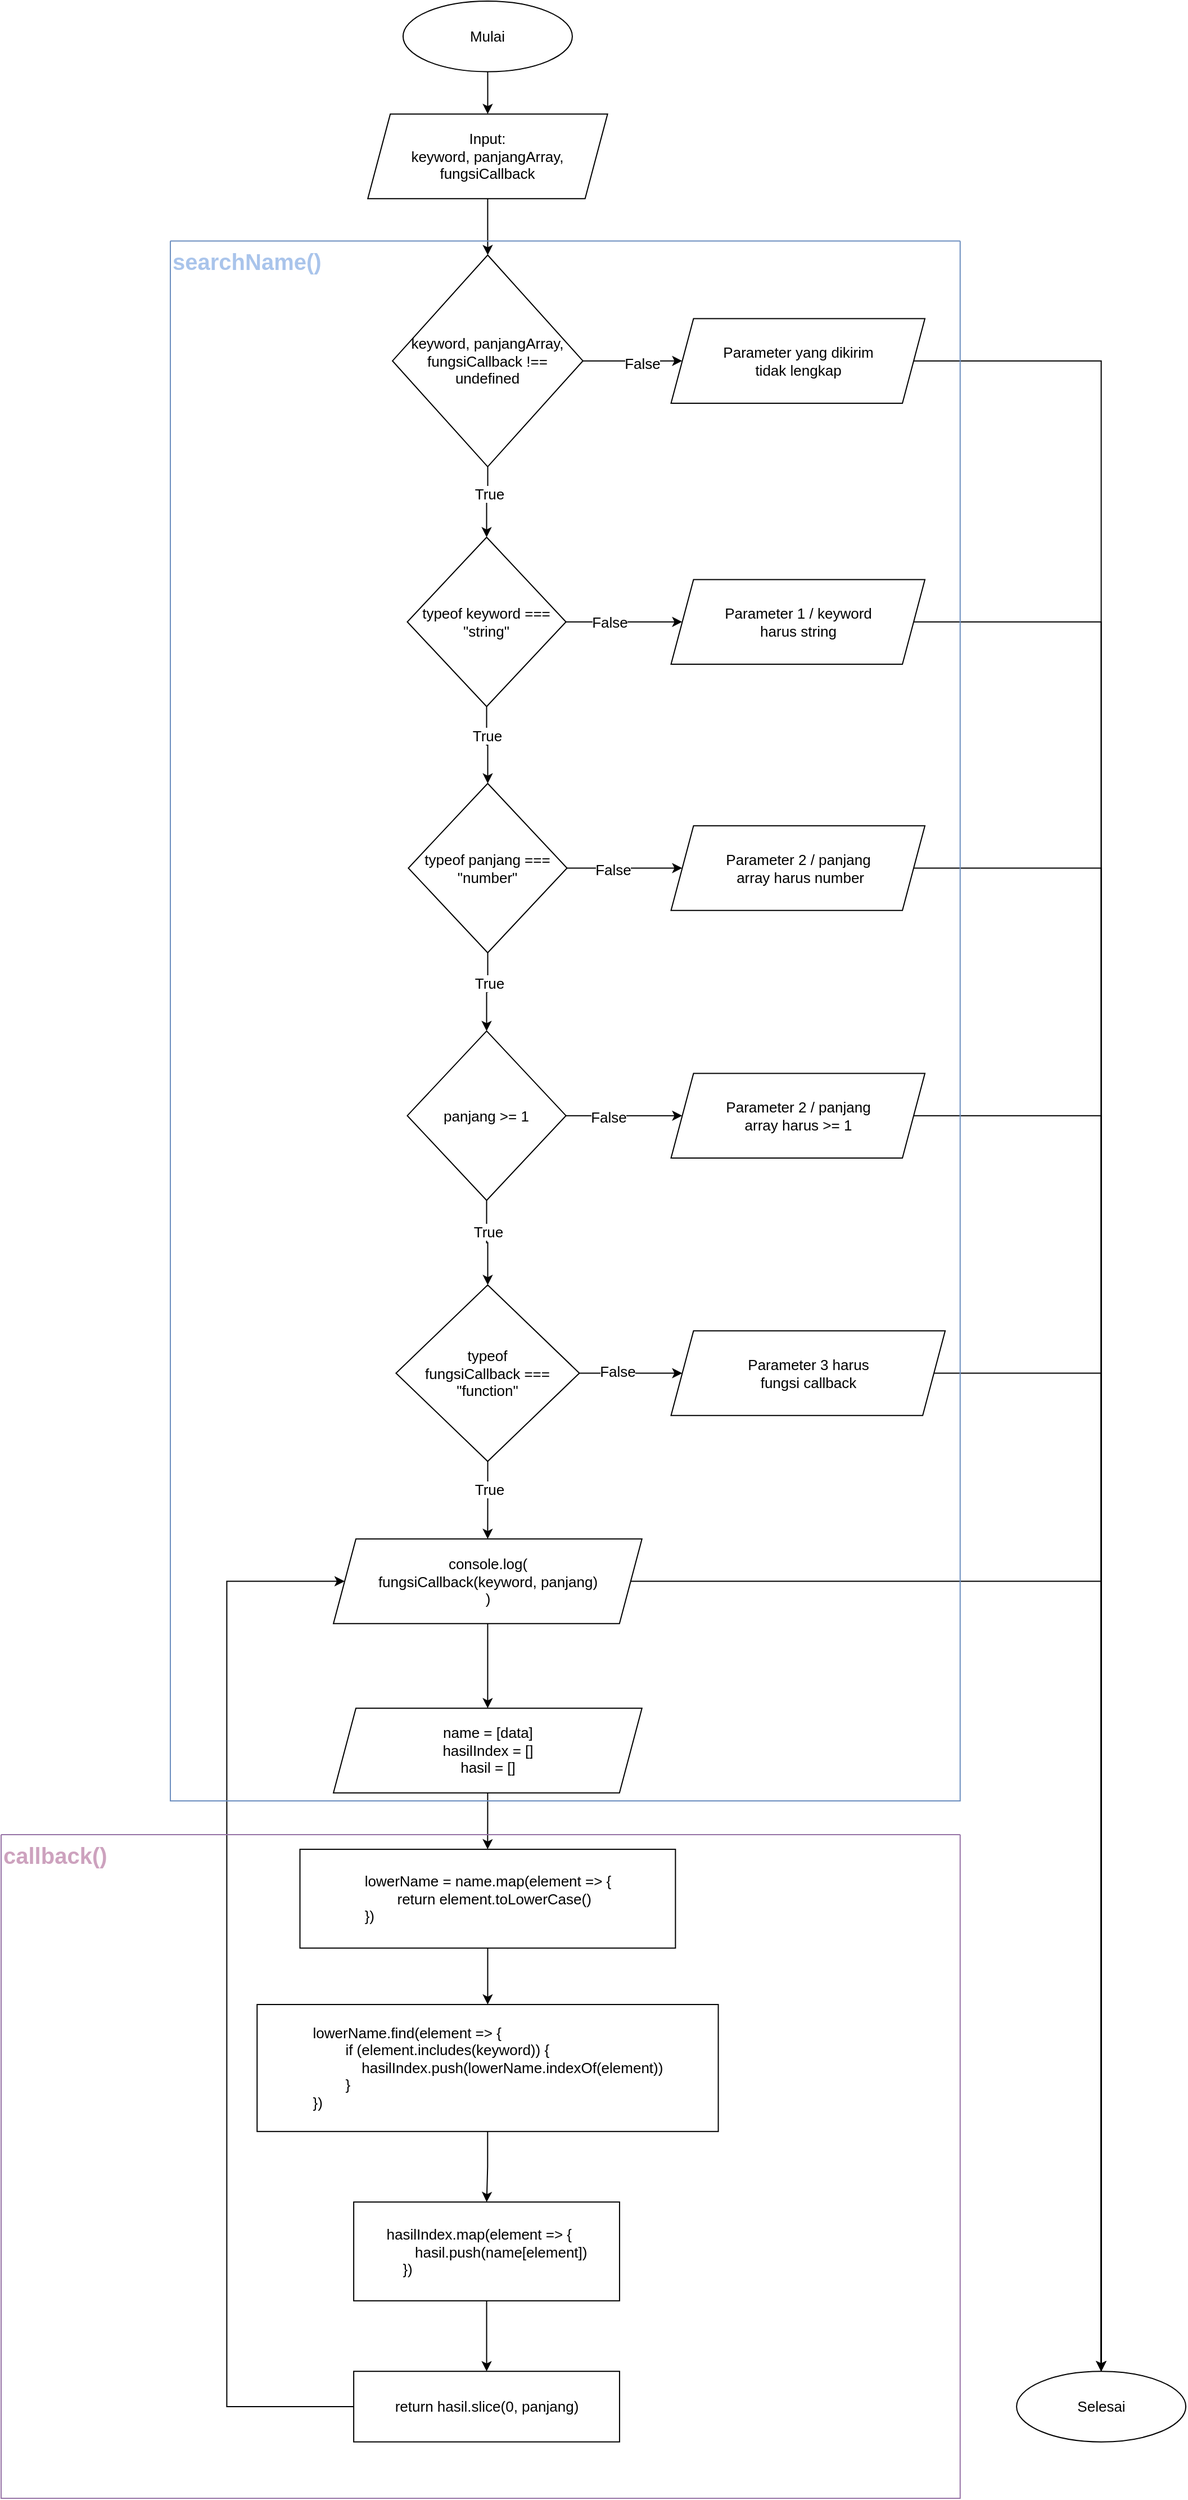 <mxfile version="19.0.0" type="device" pages="2"><diagram id="DayuyQ9ByThdvvIWZ6fd" name="Nomor 2"><mxGraphModel dx="1848" dy="558" grid="1" gridSize="10" guides="1" tooltips="1" connect="1" arrows="1" fold="1" page="1" pageScale="1" pageWidth="827" pageHeight="1169" math="0" shadow="0"><root><mxCell id="0"/><mxCell id="1" parent="0"/><mxCell id="Bf1DfDwuJEUKkJ63D54r-1" value="" style="group" vertex="1" connectable="0" parent="1"><mxGeometry x="-470" y="60" width="1053.56" height="2220" as="geometry"/></mxCell><mxCell id="AdH6UabaqpRHprRRO6tG-1" value="&lt;font style=&quot;font-size: 13px;&quot;&gt;Mulai&lt;/font&gt;" style="ellipse;whiteSpace=wrap;html=1;" parent="Bf1DfDwuJEUKkJ63D54r-1" vertex="1"><mxGeometry x="357.458" width="150.509" height="62.712" as="geometry"/></mxCell><mxCell id="oTrrwY2YBF57zT7VZL6C-1" value="&lt;font style=&quot;font-size: 13px;&quot;&gt;Input:&lt;br&gt;keyword, panjangArray, fungsiCallback&lt;/font&gt;" style="shape=parallelogram;perimeter=parallelogramPerimeter;whiteSpace=wrap;html=1;fixedSize=1;" vertex="1" parent="Bf1DfDwuJEUKkJ63D54r-1"><mxGeometry x="326.102" y="100.339" width="213.22" height="75.254" as="geometry"/></mxCell><mxCell id="oTrrwY2YBF57zT7VZL6C-2" style="edgeStyle=orthogonalEdgeStyle;rounded=0;orthogonalLoop=1;jettySize=auto;html=1;fontSize=13;" edge="1" parent="Bf1DfDwuJEUKkJ63D54r-1" source="AdH6UabaqpRHprRRO6tG-1" target="oTrrwY2YBF57zT7VZL6C-1"><mxGeometry relative="1" as="geometry"/></mxCell><mxCell id="oTrrwY2YBF57zT7VZL6C-3" value="&lt;span style=&quot;&quot;&gt;keyword, panjangArray, fungsiCallback !== undefined&lt;/span&gt;" style="rhombus;whiteSpace=wrap;html=1;fontSize=13;" vertex="1" parent="Bf1DfDwuJEUKkJ63D54r-1"><mxGeometry x="348.051" y="225.763" width="169.322" height="188.136" as="geometry"/></mxCell><mxCell id="oTrrwY2YBF57zT7VZL6C-4" style="edgeStyle=orthogonalEdgeStyle;rounded=0;orthogonalLoop=1;jettySize=auto;html=1;fontSize=13;" edge="1" parent="Bf1DfDwuJEUKkJ63D54r-1" source="oTrrwY2YBF57zT7VZL6C-1" target="oTrrwY2YBF57zT7VZL6C-3"><mxGeometry relative="1" as="geometry"/></mxCell><mxCell id="oTrrwY2YBF57zT7VZL6C-6" value="typeof keyword === &quot;string&quot;" style="rhombus;whiteSpace=wrap;html=1;fontSize=13;" vertex="1" parent="Bf1DfDwuJEUKkJ63D54r-1"><mxGeometry x="361.221" y="476.61" width="141.102" height="150.508" as="geometry"/></mxCell><mxCell id="oTrrwY2YBF57zT7VZL6C-10" style="edgeStyle=orthogonalEdgeStyle;rounded=0;orthogonalLoop=1;jettySize=auto;html=1;fontSize=13;" edge="1" parent="Bf1DfDwuJEUKkJ63D54r-1" source="oTrrwY2YBF57zT7VZL6C-3" target="oTrrwY2YBF57zT7VZL6C-6"><mxGeometry relative="1" as="geometry"/></mxCell><mxCell id="oTrrwY2YBF57zT7VZL6C-11" value="True" style="edgeLabel;html=1;align=center;verticalAlign=middle;resizable=0;points=[];fontSize=13;" vertex="1" connectable="0" parent="oTrrwY2YBF57zT7VZL6C-10"><mxGeometry x="-0.252" y="1" relative="1" as="geometry"><mxPoint as="offset"/></mxGeometry></mxCell><mxCell id="oTrrwY2YBF57zT7VZL6C-13" value="&lt;span style=&quot;font-size: 13px;&quot;&gt;Parameter yang dikirim&lt;br&gt;tidak lengkap&lt;/span&gt;" style="shape=parallelogram;perimeter=parallelogramPerimeter;whiteSpace=wrap;html=1;fixedSize=1;" vertex="1" parent="Bf1DfDwuJEUKkJ63D54r-1"><mxGeometry x="595.763" y="282.203" width="225.763" height="75.254" as="geometry"/></mxCell><mxCell id="oTrrwY2YBF57zT7VZL6C-33" style="edgeStyle=orthogonalEdgeStyle;rounded=0;orthogonalLoop=1;jettySize=auto;html=1;fontSize=13;" edge="1" parent="Bf1DfDwuJEUKkJ63D54r-1" source="oTrrwY2YBF57zT7VZL6C-3" target="oTrrwY2YBF57zT7VZL6C-13"><mxGeometry relative="1" as="geometry"/></mxCell><mxCell id="oTrrwY2YBF57zT7VZL6C-34" value="False" style="edgeLabel;html=1;align=center;verticalAlign=middle;resizable=0;points=[];fontSize=13;" vertex="1" connectable="0" parent="oTrrwY2YBF57zT7VZL6C-33"><mxGeometry x="0.173" y="-2" relative="1" as="geometry"><mxPoint as="offset"/></mxGeometry></mxCell><mxCell id="oTrrwY2YBF57zT7VZL6C-14" value="typeof panjang === &quot;number&quot;" style="rhombus;whiteSpace=wrap;html=1;fontSize=13;" vertex="1" parent="Bf1DfDwuJEUKkJ63D54r-1"><mxGeometry x="362.161" y="695.475" width="141.102" height="150.508" as="geometry"/></mxCell><mxCell id="oTrrwY2YBF57zT7VZL6C-15" style="edgeStyle=orthogonalEdgeStyle;rounded=0;orthogonalLoop=1;jettySize=auto;html=1;fontSize=13;" edge="1" parent="Bf1DfDwuJEUKkJ63D54r-1" source="oTrrwY2YBF57zT7VZL6C-6" target="oTrrwY2YBF57zT7VZL6C-14"><mxGeometry relative="1" as="geometry"/></mxCell><mxCell id="oTrrwY2YBF57zT7VZL6C-18" value="True" style="edgeLabel;html=1;align=center;verticalAlign=middle;resizable=0;points=[];fontSize=13;" vertex="1" connectable="0" parent="oTrrwY2YBF57zT7VZL6C-15"><mxGeometry x="-0.251" relative="1" as="geometry"><mxPoint as="offset"/></mxGeometry></mxCell><mxCell id="oTrrwY2YBF57zT7VZL6C-16" value="panjang &amp;gt;= 1" style="rhombus;whiteSpace=wrap;html=1;fontSize=13;" vertex="1" parent="Bf1DfDwuJEUKkJ63D54r-1"><mxGeometry x="361.221" y="915.593" width="141.102" height="150.508" as="geometry"/></mxCell><mxCell id="oTrrwY2YBF57zT7VZL6C-17" style="edgeStyle=orthogonalEdgeStyle;rounded=0;orthogonalLoop=1;jettySize=auto;html=1;fontSize=13;" edge="1" parent="Bf1DfDwuJEUKkJ63D54r-1" source="oTrrwY2YBF57zT7VZL6C-14" target="oTrrwY2YBF57zT7VZL6C-16"><mxGeometry relative="1" as="geometry"/></mxCell><mxCell id="oTrrwY2YBF57zT7VZL6C-19" value="True" style="edgeLabel;html=1;align=center;verticalAlign=middle;resizable=0;points=[];fontSize=13;" vertex="1" connectable="0" parent="oTrrwY2YBF57zT7VZL6C-17"><mxGeometry x="-0.25" y="1" relative="1" as="geometry"><mxPoint as="offset"/></mxGeometry></mxCell><mxCell id="oTrrwY2YBF57zT7VZL6C-20" value="typeof&lt;br&gt;fungsiCallback === &lt;br&gt;&quot;function&quot;" style="rhombus;whiteSpace=wrap;html=1;fontSize=13;" vertex="1" parent="Bf1DfDwuJEUKkJ63D54r-1"><mxGeometry x="351.187" y="1141.356" width="163.051" height="156.78" as="geometry"/></mxCell><mxCell id="oTrrwY2YBF57zT7VZL6C-21" style="edgeStyle=orthogonalEdgeStyle;rounded=0;orthogonalLoop=1;jettySize=auto;html=1;fontSize=13;" edge="1" parent="Bf1DfDwuJEUKkJ63D54r-1" source="oTrrwY2YBF57zT7VZL6C-16" target="oTrrwY2YBF57zT7VZL6C-20"><mxGeometry relative="1" as="geometry"/></mxCell><mxCell id="oTrrwY2YBF57zT7VZL6C-22" value="True" style="edgeLabel;html=1;align=center;verticalAlign=middle;resizable=0;points=[];fontSize=13;" vertex="1" connectable="0" parent="oTrrwY2YBF57zT7VZL6C-21"><mxGeometry x="-0.264" y="1" relative="1" as="geometry"><mxPoint as="offset"/></mxGeometry></mxCell><mxCell id="oTrrwY2YBF57zT7VZL6C-23" value="&lt;span style=&quot;font-size: 13px;&quot;&gt;Parameter 1 / keyword&lt;br&gt;harus string&lt;/span&gt;" style="shape=parallelogram;perimeter=parallelogramPerimeter;whiteSpace=wrap;html=1;fixedSize=1;" vertex="1" parent="Bf1DfDwuJEUKkJ63D54r-1"><mxGeometry x="595.763" y="514.237" width="225.763" height="75.254" as="geometry"/></mxCell><mxCell id="oTrrwY2YBF57zT7VZL6C-24" style="edgeStyle=orthogonalEdgeStyle;rounded=0;orthogonalLoop=1;jettySize=auto;html=1;entryX=0;entryY=0.5;entryDx=0;entryDy=0;fontSize=13;" edge="1" parent="Bf1DfDwuJEUKkJ63D54r-1" source="oTrrwY2YBF57zT7VZL6C-6" target="oTrrwY2YBF57zT7VZL6C-23"><mxGeometry relative="1" as="geometry"/></mxCell><mxCell id="oTrrwY2YBF57zT7VZL6C-29" value="False" style="edgeLabel;html=1;align=center;verticalAlign=middle;resizable=0;points=[];fontSize=13;" vertex="1" connectable="0" parent="oTrrwY2YBF57zT7VZL6C-24"><mxGeometry x="-0.256" relative="1" as="geometry"><mxPoint as="offset"/></mxGeometry></mxCell><mxCell id="oTrrwY2YBF57zT7VZL6C-25" value="&lt;span style=&quot;font-size: 13px;&quot;&gt;Parameter 2 / panjang&lt;br&gt;&amp;nbsp;array harus number&lt;/span&gt;" style="shape=parallelogram;perimeter=parallelogramPerimeter;whiteSpace=wrap;html=1;fixedSize=1;" vertex="1" parent="Bf1DfDwuJEUKkJ63D54r-1"><mxGeometry x="595.763" y="733.102" width="225.763" height="75.254" as="geometry"/></mxCell><mxCell id="oTrrwY2YBF57zT7VZL6C-26" style="edgeStyle=orthogonalEdgeStyle;rounded=0;orthogonalLoop=1;jettySize=auto;html=1;fontSize=13;" edge="1" parent="Bf1DfDwuJEUKkJ63D54r-1" source="oTrrwY2YBF57zT7VZL6C-14" target="oTrrwY2YBF57zT7VZL6C-25"><mxGeometry relative="1" as="geometry"/></mxCell><mxCell id="oTrrwY2YBF57zT7VZL6C-30" value="False" style="edgeLabel;html=1;align=center;verticalAlign=middle;resizable=0;points=[];fontSize=13;" vertex="1" connectable="0" parent="oTrrwY2YBF57zT7VZL6C-26"><mxGeometry x="-0.221" y="-1" relative="1" as="geometry"><mxPoint as="offset"/></mxGeometry></mxCell><mxCell id="oTrrwY2YBF57zT7VZL6C-27" value="&lt;span style=&quot;font-size: 13px;&quot;&gt;Parameter 2 / panjang &lt;br&gt;array harus &amp;gt;= 1&lt;/span&gt;" style="shape=parallelogram;perimeter=parallelogramPerimeter;whiteSpace=wrap;html=1;fixedSize=1;" vertex="1" parent="Bf1DfDwuJEUKkJ63D54r-1"><mxGeometry x="595.763" y="953.22" width="225.763" height="75.254" as="geometry"/></mxCell><mxCell id="oTrrwY2YBF57zT7VZL6C-28" style="edgeStyle=orthogonalEdgeStyle;rounded=0;orthogonalLoop=1;jettySize=auto;html=1;fontSize=13;" edge="1" parent="Bf1DfDwuJEUKkJ63D54r-1" source="oTrrwY2YBF57zT7VZL6C-16" target="oTrrwY2YBF57zT7VZL6C-27"><mxGeometry relative="1" as="geometry"/></mxCell><mxCell id="oTrrwY2YBF57zT7VZL6C-31" value="False" style="edgeLabel;html=1;align=center;verticalAlign=middle;resizable=0;points=[];fontSize=13;" vertex="1" connectable="0" parent="oTrrwY2YBF57zT7VZL6C-28"><mxGeometry x="-0.273" y="-1" relative="1" as="geometry"><mxPoint as="offset"/></mxGeometry></mxCell><mxCell id="oTrrwY2YBF57zT7VZL6C-47" value="&lt;span style=&quot;font-size: 13px;&quot;&gt;Parameter 3 harus &lt;br&gt;fungsi callback&lt;/span&gt;" style="shape=parallelogram;perimeter=parallelogramPerimeter;whiteSpace=wrap;html=1;fixedSize=1;" vertex="1" parent="Bf1DfDwuJEUKkJ63D54r-1"><mxGeometry x="595.763" y="1182.119" width="243.786" height="75.254" as="geometry"/></mxCell><mxCell id="oTrrwY2YBF57zT7VZL6C-50" style="edgeStyle=orthogonalEdgeStyle;rounded=0;orthogonalLoop=1;jettySize=auto;html=1;fontSize=20;fontColor=#A9C4EB;endArrow=classic;endFill=1;strokeWidth=1;" edge="1" parent="Bf1DfDwuJEUKkJ63D54r-1" source="oTrrwY2YBF57zT7VZL6C-20" target="oTrrwY2YBF57zT7VZL6C-47"><mxGeometry relative="1" as="geometry"/></mxCell><mxCell id="oTrrwY2YBF57zT7VZL6C-53" value="False" style="edgeLabel;html=1;align=center;verticalAlign=middle;resizable=0;points=[];fontSize=13;fontColor=#000000;" vertex="1" connectable="0" parent="oTrrwY2YBF57zT7VZL6C-50"><mxGeometry x="-0.253" y="2" relative="1" as="geometry"><mxPoint as="offset"/></mxGeometry></mxCell><mxCell id="oTrrwY2YBF57zT7VZL6C-51" value="&lt;span style=&quot;font-size: 13px;&quot;&gt;name = [data]&lt;br&gt;hasilIndex = []&lt;br&gt;hasil = []&lt;br&gt;&lt;/span&gt;" style="shape=parallelogram;perimeter=parallelogramPerimeter;whiteSpace=wrap;html=1;fixedSize=1;" vertex="1" parent="Bf1DfDwuJEUKkJ63D54r-1"><mxGeometry x="295.524" y="1517.627" width="274.365" height="75.254" as="geometry"/></mxCell><mxCell id="oTrrwY2YBF57zT7VZL6C-75" style="edgeStyle=orthogonalEdgeStyle;rounded=0;orthogonalLoop=1;jettySize=auto;html=1;fontSize=13;fontColor=#000000;endArrow=classic;endFill=1;strokeWidth=1;" edge="1" parent="Bf1DfDwuJEUKkJ63D54r-1" source="oTrrwY2YBF57zT7VZL6C-43" target="oTrrwY2YBF57zT7VZL6C-51"><mxGeometry relative="1" as="geometry"/></mxCell><mxCell id="oTrrwY2YBF57zT7VZL6C-43" value="&lt;span style=&quot;font-size: 13px;&quot;&gt;console.log(&lt;br&gt;fungsiCallback(keyword, panjang)&lt;br&gt;)&lt;br&gt;&lt;/span&gt;" style="shape=parallelogram;perimeter=parallelogramPerimeter;whiteSpace=wrap;html=1;fixedSize=1;" vertex="1" parent="Bf1DfDwuJEUKkJ63D54r-1"><mxGeometry x="295.524" y="1367.119" width="274.365" height="75.254" as="geometry"/></mxCell><mxCell id="oTrrwY2YBF57zT7VZL6C-54" style="edgeStyle=orthogonalEdgeStyle;rounded=0;orthogonalLoop=1;jettySize=auto;html=1;fontSize=13;fontColor=#000000;endArrow=classic;endFill=1;strokeWidth=1;" edge="1" parent="Bf1DfDwuJEUKkJ63D54r-1" source="oTrrwY2YBF57zT7VZL6C-20" target="oTrrwY2YBF57zT7VZL6C-43"><mxGeometry relative="1" as="geometry"/></mxCell><mxCell id="oTrrwY2YBF57zT7VZL6C-56" value="True" style="edgeLabel;html=1;align=center;verticalAlign=middle;resizable=0;points=[];fontSize=13;fontColor=#000000;" vertex="1" connectable="0" parent="oTrrwY2YBF57zT7VZL6C-54"><mxGeometry x="-0.273" y="1" relative="1" as="geometry"><mxPoint as="offset"/></mxGeometry></mxCell><mxCell id="oTrrwY2YBF57zT7VZL6C-58" value="&lt;div style=&quot;text-align: justify;&quot;&gt;&lt;div&gt;lowerName = name.map(element =&amp;gt; {&lt;/div&gt;&lt;div&gt;&amp;nbsp; &amp;nbsp; &amp;nbsp; &amp;nbsp; return element.toLowerCase()&lt;/div&gt;&lt;div&gt;})&lt;/div&gt;&lt;/div&gt;" style="rounded=0;whiteSpace=wrap;html=1;fontSize=13;fontColor=#000000;fillColor=none;" vertex="1" parent="Bf1DfDwuJEUKkJ63D54r-1"><mxGeometry x="265.748" y="1643.051" width="333.941" height="87.797" as="geometry"/></mxCell><mxCell id="oTrrwY2YBF57zT7VZL6C-59" style="edgeStyle=orthogonalEdgeStyle;rounded=0;orthogonalLoop=1;jettySize=auto;html=1;fontSize=13;fontColor=#000000;endArrow=classic;endFill=1;strokeWidth=1;" edge="1" parent="Bf1DfDwuJEUKkJ63D54r-1" source="oTrrwY2YBF57zT7VZL6C-51" target="oTrrwY2YBF57zT7VZL6C-58"><mxGeometry relative="1" as="geometry"/></mxCell><mxCell id="oTrrwY2YBF57zT7VZL6C-60" value="&lt;div style=&quot;text-align: justify;&quot;&gt;&lt;div&gt;lowerName.find(element =&amp;gt; {&lt;/div&gt;&lt;div&gt;&amp;nbsp; &amp;nbsp; &amp;nbsp; &amp;nbsp; if (element.includes(keyword)) {&lt;/div&gt;&lt;div&gt;&amp;nbsp; &amp;nbsp; &amp;nbsp; &amp;nbsp; &amp;nbsp; &amp;nbsp; hasilIndex.push(lowerName.indexOf(element))&lt;/div&gt;&lt;div&gt;&amp;nbsp; &amp;nbsp; &amp;nbsp; &amp;nbsp; }&lt;/div&gt;&lt;div&gt;&lt;span style=&quot;background-color: initial;&quot;&gt;})&lt;/span&gt;&lt;/div&gt;&lt;/div&gt;" style="rounded=0;whiteSpace=wrap;html=1;fontSize=13;fontColor=#000000;fillColor=none;" vertex="1" parent="Bf1DfDwuJEUKkJ63D54r-1"><mxGeometry x="227.644" y="1781.017" width="410.136" height="112.881" as="geometry"/></mxCell><mxCell id="oTrrwY2YBF57zT7VZL6C-61" style="edgeStyle=orthogonalEdgeStyle;rounded=0;orthogonalLoop=1;jettySize=auto;html=1;fontSize=13;fontColor=#000000;endArrow=classic;endFill=1;strokeWidth=1;" edge="1" parent="Bf1DfDwuJEUKkJ63D54r-1" source="oTrrwY2YBF57zT7VZL6C-58" target="oTrrwY2YBF57zT7VZL6C-60"><mxGeometry relative="1" as="geometry"/></mxCell><mxCell id="oTrrwY2YBF57zT7VZL6C-62" value="&lt;div style=&quot;text-align: justify;&quot;&gt;&lt;div&gt;hasilIndex.map(element =&amp;gt; {&lt;/div&gt;&lt;div&gt;&amp;nbsp; &amp;nbsp; &amp;nbsp; &amp;nbsp;&lt;span style=&quot;background-color: initial;&quot;&gt;hasil.push(name[element])&lt;/span&gt;&lt;/div&gt;&lt;div&gt;&amp;nbsp; &amp;nbsp; })&lt;/div&gt;&lt;/div&gt;" style="rounded=0;whiteSpace=wrap;html=1;fontSize=13;fontColor=#000000;fillColor=none;" vertex="1" parent="Bf1DfDwuJEUKkJ63D54r-1"><mxGeometry x="313.56" y="1956.61" width="236.411" height="87.797" as="geometry"/></mxCell><mxCell id="oTrrwY2YBF57zT7VZL6C-63" style="edgeStyle=orthogonalEdgeStyle;rounded=0;orthogonalLoop=1;jettySize=auto;html=1;fontSize=13;fontColor=#000000;endArrow=classic;endFill=1;strokeWidth=1;" edge="1" parent="Bf1DfDwuJEUKkJ63D54r-1" source="oTrrwY2YBF57zT7VZL6C-60" target="oTrrwY2YBF57zT7VZL6C-62"><mxGeometry relative="1" as="geometry"/></mxCell><mxCell id="oTrrwY2YBF57zT7VZL6C-77" style="edgeStyle=orthogonalEdgeStyle;rounded=0;orthogonalLoop=1;jettySize=auto;html=1;entryX=0;entryY=0.5;entryDx=0;entryDy=0;fontSize=13;fontColor=#000000;endArrow=classic;endFill=1;strokeWidth=1;" edge="1" parent="Bf1DfDwuJEUKkJ63D54r-1" source="oTrrwY2YBF57zT7VZL6C-64" target="oTrrwY2YBF57zT7VZL6C-43"><mxGeometry relative="1" as="geometry"><Array as="points"><mxPoint x="200.678" y="2138.475"/><mxPoint x="200.678" y="1404.746"/></Array></mxGeometry></mxCell><mxCell id="oTrrwY2YBF57zT7VZL6C-64" value="&lt;div style=&quot;text-align: justify;&quot;&gt;return hasil.slice(0, panjang)&lt;br&gt;&lt;/div&gt;" style="rounded=0;whiteSpace=wrap;html=1;fontSize=13;fontColor=#000000;fillColor=none;" vertex="1" parent="Bf1DfDwuJEUKkJ63D54r-1"><mxGeometry x="313.56" y="2107.119" width="236.411" height="62.712" as="geometry"/></mxCell><mxCell id="oTrrwY2YBF57zT7VZL6C-65" style="edgeStyle=orthogonalEdgeStyle;rounded=0;orthogonalLoop=1;jettySize=auto;html=1;fontSize=13;fontColor=#000000;endArrow=classic;endFill=1;strokeWidth=1;" edge="1" parent="Bf1DfDwuJEUKkJ63D54r-1" source="oTrrwY2YBF57zT7VZL6C-62" target="oTrrwY2YBF57zT7VZL6C-64"><mxGeometry relative="1" as="geometry"/></mxCell><mxCell id="oTrrwY2YBF57zT7VZL6C-78" value="&lt;font style=&quot;font-size: 13px;&quot;&gt;Selesai&lt;/font&gt;" style="ellipse;whiteSpace=wrap;html=1;" vertex="1" parent="Bf1DfDwuJEUKkJ63D54r-1"><mxGeometry x="903.051" y="2107.119" width="150.509" height="62.712" as="geometry"/></mxCell><mxCell id="oTrrwY2YBF57zT7VZL6C-67" style="edgeStyle=orthogonalEdgeStyle;rounded=0;orthogonalLoop=1;jettySize=auto;html=1;fontSize=13;fontColor=#000000;endArrow=classic;endFill=1;strokeWidth=1;entryX=0.5;entryY=0;entryDx=0;entryDy=0;" edge="1" parent="Bf1DfDwuJEUKkJ63D54r-1" source="oTrrwY2YBF57zT7VZL6C-13" target="oTrrwY2YBF57zT7VZL6C-78"><mxGeometry relative="1" as="geometry"><mxPoint x="953.221" y="319.831" as="targetPoint"/></mxGeometry></mxCell><mxCell id="oTrrwY2YBF57zT7VZL6C-68" style="edgeStyle=orthogonalEdgeStyle;rounded=0;orthogonalLoop=1;jettySize=auto;html=1;fontSize=13;fontColor=#000000;endArrow=classic;endFill=1;strokeWidth=1;entryX=0.5;entryY=0;entryDx=0;entryDy=0;" edge="1" parent="Bf1DfDwuJEUKkJ63D54r-1" source="oTrrwY2YBF57zT7VZL6C-23" target="oTrrwY2YBF57zT7VZL6C-78"><mxGeometry relative="1" as="geometry"><mxPoint x="953.221" y="551.864" as="targetPoint"/></mxGeometry></mxCell><mxCell id="oTrrwY2YBF57zT7VZL6C-69" style="edgeStyle=orthogonalEdgeStyle;rounded=0;orthogonalLoop=1;jettySize=auto;html=1;fontSize=13;fontColor=#000000;endArrow=classic;endFill=1;strokeWidth=1;" edge="1" parent="Bf1DfDwuJEUKkJ63D54r-1" source="oTrrwY2YBF57zT7VZL6C-25" target="oTrrwY2YBF57zT7VZL6C-78"><mxGeometry relative="1" as="geometry"><mxPoint x="953.221" y="770.729" as="targetPoint"/></mxGeometry></mxCell><mxCell id="oTrrwY2YBF57zT7VZL6C-70" style="edgeStyle=orthogonalEdgeStyle;rounded=0;orthogonalLoop=1;jettySize=auto;html=1;fontSize=13;fontColor=#000000;endArrow=classic;endFill=1;strokeWidth=1;entryX=0.5;entryY=0;entryDx=0;entryDy=0;" edge="1" parent="Bf1DfDwuJEUKkJ63D54r-1" source="oTrrwY2YBF57zT7VZL6C-27" target="oTrrwY2YBF57zT7VZL6C-78"><mxGeometry relative="1" as="geometry"><mxPoint x="953.221" y="990.847" as="targetPoint"/></mxGeometry></mxCell><mxCell id="oTrrwY2YBF57zT7VZL6C-72" style="edgeStyle=orthogonalEdgeStyle;rounded=0;orthogonalLoop=1;jettySize=auto;html=1;fontSize=13;fontColor=#000000;endArrow=classic;endFill=1;strokeWidth=1;entryX=0.5;entryY=0;entryDx=0;entryDy=0;" edge="1" parent="Bf1DfDwuJEUKkJ63D54r-1" source="oTrrwY2YBF57zT7VZL6C-47" target="oTrrwY2YBF57zT7VZL6C-78"><mxGeometry relative="1" as="geometry"><mxPoint x="953.221" y="1219.746" as="targetPoint"/></mxGeometry></mxCell><mxCell id="oTrrwY2YBF57zT7VZL6C-79" style="edgeStyle=orthogonalEdgeStyle;rounded=0;orthogonalLoop=1;jettySize=auto;html=1;fontSize=13;fontColor=#000000;endArrow=classic;endFill=1;strokeWidth=1;" edge="1" parent="Bf1DfDwuJEUKkJ63D54r-1" source="oTrrwY2YBF57zT7VZL6C-43" target="oTrrwY2YBF57zT7VZL6C-78"><mxGeometry relative="1" as="geometry"/></mxCell><mxCell id="oTrrwY2YBF57zT7VZL6C-80" value="searchName()" style="swimlane;startSize=0;fontSize=20;fillColor=#dae8fc;strokeColor=#6c8ebf;fontColor=#A9C4EB;spacing=2;verticalAlign=top;align=left;" vertex="1" parent="Bf1DfDwuJEUKkJ63D54r-1"><mxGeometry x="150.51" y="213.22" width="702.37" height="1386.78" as="geometry"/></mxCell><mxCell id="oTrrwY2YBF57zT7VZL6C-46" value="callback()" style="swimlane;startSize=0;fontSize=20;fillColor=#e1d5e7;strokeColor=#9673a6;spacing=2;verticalAlign=top;align=left;fontColor=#CDA2BE;" vertex="1" parent="Bf1DfDwuJEUKkJ63D54r-1"><mxGeometry y="1630" width="852.88" height="590" as="geometry"/></mxCell></root></mxGraphModel></diagram><diagram id="5Ck-yYhGc7dojS2TS2hy" name="Nomor 3"><mxGraphModel dx="5167" dy="2370" grid="1" gridSize="10" guides="1" tooltips="1" connect="1" arrows="1" fold="1" page="1" pageScale="1" pageWidth="827" pageHeight="1169" math="0" shadow="0"><root><mxCell id="0"/><mxCell id="1" parent="0"/><mxCell id="jSleFebZ6b2-CYT8Okm5-2" value="" style="group" vertex="1" connectable="0" parent="1"><mxGeometry x="-390" y="30" width="832.53" height="2240" as="geometry"/></mxCell><mxCell id="ZoagugPxw8d_tamrfeyS-2" value="&lt;font style=&quot;font-size: 13px;&quot;&gt;Mulai&lt;/font&gt;" style="ellipse;whiteSpace=wrap;html=1;" vertex="1" parent="jSleFebZ6b2-CYT8Okm5-2"><mxGeometry x="163.388" width="155.917" height="64.965" as="geometry"/></mxCell><mxCell id="ZoagugPxw8d_tamrfeyS-4" value="&lt;font style=&quot;font-size: 13px;&quot;&gt;Input:&lt;br&gt;nilaiAwal, nilaiAkhir, dataArray&lt;/font&gt;" style="shape=parallelogram;perimeter=parallelogramPerimeter;whiteSpace=wrap;html=1;fixedSize=1;" vertex="1" parent="jSleFebZ6b2-CYT8Okm5-2"><mxGeometry x="130.905" y="103.944" width="220.882" height="77.958" as="geometry"/></mxCell><mxCell id="ZoagugPxw8d_tamrfeyS-1" style="edgeStyle=orthogonalEdgeStyle;rounded=0;orthogonalLoop=1;jettySize=auto;html=1;fontSize=13;" edge="1" parent="jSleFebZ6b2-CYT8Okm5-2" source="ZoagugPxw8d_tamrfeyS-2" target="ZoagugPxw8d_tamrfeyS-4"><mxGeometry relative="1" as="geometry"/></mxCell><mxCell id="ZoagugPxw8d_tamrfeyS-9" value="&lt;span style=&quot;&quot;&gt;nilaiAwal,&lt;br&gt;nilaiAkhir, dataArray !== undefined&lt;/span&gt;" style="rhombus;whiteSpace=wrap;html=1;fontSize=13;" vertex="1" parent="jSleFebZ6b2-CYT8Okm5-2"><mxGeometry x="153.643" y="233.875" width="175.406" height="194.896" as="geometry"/></mxCell><mxCell id="ZoagugPxw8d_tamrfeyS-3" style="edgeStyle=orthogonalEdgeStyle;rounded=0;orthogonalLoop=1;jettySize=auto;html=1;fontSize=13;" edge="1" parent="jSleFebZ6b2-CYT8Okm5-2" source="ZoagugPxw8d_tamrfeyS-4" target="ZoagugPxw8d_tamrfeyS-9"><mxGeometry relative="1" as="geometry"/></mxCell><mxCell id="ZoagugPxw8d_tamrfeyS-16" value="&lt;span style=&quot;font-size: 13px;&quot;&gt;Parameter yang dikirim&lt;br&gt;tidak lengkap&lt;/span&gt;" style="shape=parallelogram;perimeter=parallelogramPerimeter;whiteSpace=wrap;html=1;fixedSize=1;" vertex="1" parent="jSleFebZ6b2-CYT8Okm5-2"><mxGeometry x="467.75" y="292.343" width="233.875" height="77.958" as="geometry"/></mxCell><mxCell id="ZoagugPxw8d_tamrfeyS-7" style="edgeStyle=orthogonalEdgeStyle;rounded=0;orthogonalLoop=1;jettySize=auto;html=1;fontSize=13;" edge="1" parent="jSleFebZ6b2-CYT8Okm5-2" source="ZoagugPxw8d_tamrfeyS-9" target="ZoagugPxw8d_tamrfeyS-16"><mxGeometry relative="1" as="geometry"/></mxCell><mxCell id="ZoagugPxw8d_tamrfeyS-8" value="False" style="edgeLabel;html=1;align=center;verticalAlign=middle;resizable=0;points=[];fontSize=13;" vertex="1" connectable="0" parent="ZoagugPxw8d_tamrfeyS-7"><mxGeometry x="0.173" y="-2" relative="1" as="geometry"><mxPoint as="offset"/></mxGeometry></mxCell><mxCell id="ZoagugPxw8d_tamrfeyS-21" value="typeof (nilaiAwal,&lt;br&gt;nilaiAkhir) &lt;br&gt;=== &quot;number&quot; &lt;br&gt;&amp;amp;&amp;amp; Array.isArray(dataArray)&lt;br&gt;&amp;nbsp;=== &lt;br&gt;true)" style="rhombus;whiteSpace=wrap;html=1;fontSize=13;" vertex="1" parent="jSleFebZ6b2-CYT8Okm5-2"><mxGeometry x="118.003" y="636.659" width="246.699" height="242.645" as="geometry"/></mxCell><mxCell id="ZoagugPxw8d_tamrfeyS-26" value="lenArray &amp;gt; 5" style="rhombus;whiteSpace=wrap;html=1;fontSize=13;" vertex="1" parent="jSleFebZ6b2-CYT8Okm5-2"><mxGeometry x="167.286" y="948.492" width="146.172" height="155.916" as="geometry"/></mxCell><mxCell id="ZoagugPxw8d_tamrfeyS-17" style="edgeStyle=orthogonalEdgeStyle;rounded=0;orthogonalLoop=1;jettySize=auto;html=1;fontSize=13;" edge="1" parent="jSleFebZ6b2-CYT8Okm5-2" source="ZoagugPxw8d_tamrfeyS-21" target="ZoagugPxw8d_tamrfeyS-26"><mxGeometry relative="1" as="geometry"/></mxCell><mxCell id="ZoagugPxw8d_tamrfeyS-18" value="True" style="edgeLabel;html=1;align=center;verticalAlign=middle;resizable=0;points=[];fontSize=13;" vertex="1" connectable="0" parent="ZoagugPxw8d_tamrfeyS-17"><mxGeometry x="-0.25" y="1" relative="1" as="geometry"><mxPoint as="offset"/></mxGeometry></mxCell><mxCell id="ZoagugPxw8d_tamrfeyS-31" value="nilaiAwal &amp;lt; nilaiAkhir" style="rhombus;whiteSpace=wrap;html=1;fontSize=13;" vertex="1" parent="jSleFebZ6b2-CYT8Okm5-2"><mxGeometry x="150.408" y="1169.374" width="181.903" height="175.406" as="geometry"/></mxCell><mxCell id="ZoagugPxw8d_tamrfeyS-22" style="edgeStyle=orthogonalEdgeStyle;rounded=0;orthogonalLoop=1;jettySize=auto;html=1;fontSize=13;" edge="1" parent="jSleFebZ6b2-CYT8Okm5-2" source="ZoagugPxw8d_tamrfeyS-26" target="ZoagugPxw8d_tamrfeyS-31"><mxGeometry relative="1" as="geometry"/></mxCell><mxCell id="ZoagugPxw8d_tamrfeyS-23" value="True" style="edgeLabel;html=1;align=center;verticalAlign=middle;resizable=0;points=[];fontSize=13;" vertex="1" connectable="0" parent="ZoagugPxw8d_tamrfeyS-22"><mxGeometry x="-0.264" y="1" relative="1" as="geometry"><mxPoint as="offset"/></mxGeometry></mxCell><mxCell id="ZoagugPxw8d_tamrfeyS-93" style="edgeStyle=orthogonalEdgeStyle;rounded=0;orthogonalLoop=1;jettySize=auto;html=1;fontSize=13;fontColor=#000000;endArrow=classic;endFill=1;strokeWidth=1;" edge="1" parent="jSleFebZ6b2-CYT8Okm5-2" source="ZoagugPxw8d_tamrfeyS-35"><mxGeometry relative="1" as="geometry"><mxPoint x="754.572" y="2185.429" as="targetPoint"/></mxGeometry></mxCell><mxCell id="ZoagugPxw8d_tamrfeyS-35" value="&lt;span style=&quot;font-size: 13px;&quot;&gt;seleksiNilai(number, number, [array])&lt;/span&gt;" style="shape=parallelogram;perimeter=parallelogramPerimeter;whiteSpace=wrap;html=1;fixedSize=1;" vertex="1" parent="jSleFebZ6b2-CYT8Okm5-2"><mxGeometry x="453.782" y="719.009" width="261.81" height="77.958" as="geometry"/></mxCell><mxCell id="ZoagugPxw8d_tamrfeyS-19" style="edgeStyle=orthogonalEdgeStyle;rounded=0;orthogonalLoop=1;jettySize=auto;html=1;fontSize=13;" edge="1" parent="jSleFebZ6b2-CYT8Okm5-2" source="ZoagugPxw8d_tamrfeyS-21" target="ZoagugPxw8d_tamrfeyS-35"><mxGeometry relative="1" as="geometry"/></mxCell><mxCell id="ZoagugPxw8d_tamrfeyS-20" value="False" style="edgeLabel;html=1;align=center;verticalAlign=middle;resizable=0;points=[];fontSize=13;" vertex="1" connectable="0" parent="ZoagugPxw8d_tamrfeyS-19"><mxGeometry x="-0.221" y="-1" relative="1" as="geometry"><mxPoint as="offset"/></mxGeometry></mxCell><mxCell id="ZoagugPxw8d_tamrfeyS-37" value="&lt;span style=&quot;font-size: 13px;&quot;&gt;isi array yang dikirim &lt;br&gt;harus &amp;gt; 5&lt;/span&gt;" style="shape=parallelogram;perimeter=parallelogramPerimeter;whiteSpace=wrap;html=1;fixedSize=1;" vertex="1" parent="jSleFebZ6b2-CYT8Okm5-2"><mxGeometry x="410.256" y="987.471" width="233.875" height="77.958" as="geometry"/></mxCell><mxCell id="ZoagugPxw8d_tamrfeyS-24" style="edgeStyle=orthogonalEdgeStyle;rounded=0;orthogonalLoop=1;jettySize=auto;html=1;fontSize=13;" edge="1" parent="jSleFebZ6b2-CYT8Okm5-2" source="ZoagugPxw8d_tamrfeyS-26" target="ZoagugPxw8d_tamrfeyS-37"><mxGeometry relative="1" as="geometry"/></mxCell><mxCell id="ZoagugPxw8d_tamrfeyS-25" value="False" style="edgeLabel;html=1;align=center;verticalAlign=middle;resizable=0;points=[];fontSize=13;" vertex="1" connectable="0" parent="ZoagugPxw8d_tamrfeyS-24"><mxGeometry x="-0.273" y="-1" relative="1" as="geometry"><mxPoint as="offset"/></mxGeometry></mxCell><mxCell id="ZoagugPxw8d_tamrfeyS-39" value="&lt;span style=&quot;font-size: 13px;&quot;&gt;nilaiAkhir harus lebih&lt;br&gt;&amp;nbsp;besar dari nilaiAwal&lt;/span&gt;" style="shape=parallelogram;perimeter=parallelogramPerimeter;whiteSpace=wrap;html=1;fixedSize=1;" vertex="1" parent="jSleFebZ6b2-CYT8Okm5-2"><mxGeometry x="442.258" y="1218.097" width="252.546" height="77.958" as="geometry"/></mxCell><mxCell id="ZoagugPxw8d_tamrfeyS-27" style="edgeStyle=orthogonalEdgeStyle;rounded=0;orthogonalLoop=1;jettySize=auto;html=1;fontSize=20;fontColor=#A9C4EB;endArrow=classic;endFill=1;strokeWidth=1;" edge="1" parent="jSleFebZ6b2-CYT8Okm5-2" source="ZoagugPxw8d_tamrfeyS-31" target="ZoagugPxw8d_tamrfeyS-39"><mxGeometry relative="1" as="geometry"/></mxCell><mxCell id="ZoagugPxw8d_tamrfeyS-28" value="False" style="edgeLabel;html=1;align=center;verticalAlign=middle;resizable=0;points=[];fontSize=13;fontColor=#000000;" vertex="1" connectable="0" parent="ZoagugPxw8d_tamrfeyS-27"><mxGeometry x="-0.253" y="2" relative="1" as="geometry"><mxPoint as="offset"/></mxGeometry></mxCell><mxCell id="ZoagugPxw8d_tamrfeyS-62" style="edgeStyle=orthogonalEdgeStyle;rounded=0;orthogonalLoop=1;jettySize=auto;html=1;fontSize=13;fontColor=#000000;endArrow=classic;endFill=1;strokeWidth=1;" edge="1" parent="jSleFebZ6b2-CYT8Okm5-2" source="ZoagugPxw8d_tamrfeyS-59" target="ZoagugPxw8d_tamrfeyS-21"><mxGeometry relative="1" as="geometry"/></mxCell><mxCell id="ZoagugPxw8d_tamrfeyS-59" value="&lt;div&gt;&lt;span style=&quot;font-size: 13px;&quot;&gt;lenArray = dataArray.length&lt;/span&gt;&lt;/div&gt;&lt;div&gt;&lt;span style=&quot;font-size: 13px;&quot;&gt;let hasil = []&lt;/span&gt;&lt;/div&gt;&lt;div style=&quot;&quot;&gt;&lt;span style=&quot;font-size: 13px;&quot;&gt;let counter = 0&lt;/span&gt;&lt;/div&gt;" style="shape=parallelogram;perimeter=parallelogramPerimeter;whiteSpace=wrap;html=1;fixedSize=1;align=center;" vertex="1" parent="jSleFebZ6b2-CYT8Okm5-2"><mxGeometry x="110.935" y="506.729" width="260.836" height="77.958" as="geometry"/></mxCell><mxCell id="ZoagugPxw8d_tamrfeyS-60" style="edgeStyle=orthogonalEdgeStyle;rounded=0;orthogonalLoop=1;jettySize=auto;html=1;fontSize=13;fontColor=#CDA2BE;endArrow=classic;endFill=1;strokeWidth=1;" edge="1" parent="jSleFebZ6b2-CYT8Okm5-2" source="ZoagugPxw8d_tamrfeyS-9" target="ZoagugPxw8d_tamrfeyS-59"><mxGeometry relative="1" as="geometry"/></mxCell><mxCell id="ZoagugPxw8d_tamrfeyS-61" value="&lt;font color=&quot;#000000&quot;&gt;True&lt;/font&gt;" style="edgeLabel;html=1;align=center;verticalAlign=middle;resizable=0;points=[];fontSize=13;fontColor=#CDA2BE;" vertex="1" connectable="0" parent="ZoagugPxw8d_tamrfeyS-60"><mxGeometry x="-0.267" relative="1" as="geometry"><mxPoint as="offset"/></mxGeometry></mxCell><mxCell id="ZoagugPxw8d_tamrfeyS-63" value="&lt;div style=&quot;text-align: justify;&quot;&gt;&lt;div&gt;dataArray.sort(function (a, b) { return a - b }).map(element =&amp;gt; {&lt;/div&gt;&lt;div&gt;&lt;span style=&quot;background-color: initial;&quot;&gt;&lt;span style=&quot;white-space: pre;&quot;&gt;&#9;&lt;/span&gt;if (typeof element !== &quot;number&quot;) {&lt;/span&gt;&lt;/div&gt;&lt;div&gt;&lt;span style=&quot;background-color: initial;&quot;&gt;&lt;span style=&quot;white-space: pre;&quot;&gt;&#9;&lt;/span&gt;&lt;span style=&quot;white-space: pre;&quot;&gt;&#9;&lt;/span&gt;counter += 1&lt;/span&gt;&lt;/div&gt;&lt;div&gt;&lt;span style=&quot;background-color: initial;&quot;&gt;&lt;span style=&quot;white-space: pre;&quot;&gt;&#9;&lt;/span&gt;} else {&lt;/span&gt;&lt;/div&gt;&lt;div&gt;&lt;span style=&quot;background-color: initial;&quot;&gt;&lt;span style=&quot;white-space: pre;&quot;&gt;&#9;&lt;/span&gt;&lt;span style=&quot;white-space: pre;&quot;&gt;&#9;&lt;/span&gt;if (element &amp;gt; nilaiAwal &amp;amp;&amp;amp; element &amp;lt; nilaiAkhir) {&lt;/span&gt;&lt;/div&gt;&lt;div&gt;&lt;span style=&quot;background-color: initial;&quot;&gt;&lt;span style=&quot;white-space: pre;&quot;&gt;&#9;&lt;/span&gt;&lt;span style=&quot;white-space: pre;&quot;&gt;&#9;&lt;/span&gt;&lt;span style=&quot;white-space: pre;&quot;&gt;&#9;&lt;/span&gt;hasil.push(element)&lt;/span&gt;&lt;/div&gt;&lt;div&gt;&lt;span style=&quot;background-color: initial;&quot;&gt;&lt;span style=&quot;white-space: pre;&quot;&gt;&#9;&lt;/span&gt;&lt;span style=&quot;white-space: pre;&quot;&gt;&#9;&lt;/span&gt;}&lt;/span&gt;&lt;/div&gt;&lt;div&gt;&lt;span style=&quot;background-color: initial;&quot;&gt;&lt;span style=&quot;white-space: pre;&quot;&gt;&#9;&lt;/span&gt;}&lt;/span&gt;&lt;/div&gt;&lt;div&gt;})&lt;/div&gt;&lt;/div&gt;" style="rounded=0;whiteSpace=wrap;html=1;fontSize=13;fontColor=#000000;fillColor=none;" vertex="1" parent="jSleFebZ6b2-CYT8Okm5-2"><mxGeometry y="1442.227" width="480.743" height="194.896" as="geometry"/></mxCell><mxCell id="ZoagugPxw8d_tamrfeyS-29" style="edgeStyle=orthogonalEdgeStyle;rounded=0;orthogonalLoop=1;jettySize=auto;html=1;fontSize=13;fontColor=#000000;endArrow=classic;endFill=1;strokeWidth=1;" edge="1" parent="jSleFebZ6b2-CYT8Okm5-2" source="ZoagugPxw8d_tamrfeyS-31" target="ZoagugPxw8d_tamrfeyS-63"><mxGeometry relative="1" as="geometry"><mxPoint x="241.359" y="1416.241" as="targetPoint"/></mxGeometry></mxCell><mxCell id="ZoagugPxw8d_tamrfeyS-30" value="True" style="edgeLabel;html=1;align=center;verticalAlign=middle;resizable=0;points=[];fontSize=13;fontColor=#000000;" vertex="1" connectable="0" parent="ZoagugPxw8d_tamrfeyS-29"><mxGeometry x="-0.273" y="1" relative="1" as="geometry"><mxPoint as="offset"/></mxGeometry></mxCell><mxCell id="ZoagugPxw8d_tamrfeyS-73" value="hasil.length&lt;br&gt;!= 0" style="rhombus;whiteSpace=wrap;html=1;fontSize=13;" vertex="1" parent="jSleFebZ6b2-CYT8Okm5-2"><mxGeometry x="166.142" y="1728.074" width="150.395" height="142.923" as="geometry"/></mxCell><mxCell id="ZoagugPxw8d_tamrfeyS-74" style="edgeStyle=orthogonalEdgeStyle;rounded=0;orthogonalLoop=1;jettySize=auto;html=1;fontSize=13;fontColor=#000000;endArrow=classic;endFill=1;strokeWidth=1;" edge="1" parent="jSleFebZ6b2-CYT8Okm5-2" source="ZoagugPxw8d_tamrfeyS-63" target="ZoagugPxw8d_tamrfeyS-73"><mxGeometry relative="1" as="geometry"/></mxCell><mxCell id="ZoagugPxw8d_tamrfeyS-76" value="counter != 0" style="rhombus;whiteSpace=wrap;html=1;fontSize=13;" vertex="1" parent="jSleFebZ6b2-CYT8Okm5-2"><mxGeometry x="165.181" y="1935.963" width="150.395" height="142.923" as="geometry"/></mxCell><mxCell id="ZoagugPxw8d_tamrfeyS-77" style="edgeStyle=orthogonalEdgeStyle;rounded=0;orthogonalLoop=1;jettySize=auto;html=1;fontSize=13;fontColor=#000000;endArrow=classic;endFill=1;strokeWidth=1;" edge="1" parent="jSleFebZ6b2-CYT8Okm5-2" source="ZoagugPxw8d_tamrfeyS-73" target="ZoagugPxw8d_tamrfeyS-76"><mxGeometry relative="1" as="geometry"/></mxCell><mxCell id="ZoagugPxw8d_tamrfeyS-80" value="True" style="edgeLabel;html=1;align=center;verticalAlign=middle;resizable=0;points=[];fontSize=13;fontColor=#000000;" vertex="1" connectable="0" parent="ZoagugPxw8d_tamrfeyS-77"><mxGeometry x="-0.279" relative="1" as="geometry"><mxPoint as="offset"/></mxGeometry></mxCell><mxCell id="ZoagugPxw8d_tamrfeyS-78" value="Value array harus berformat number" style="shape=parallelogram;perimeter=parallelogramPerimeter;whiteSpace=wrap;html=1;fixedSize=1;fontSize=13;fontColor=#000000;fillColor=none;" vertex="1" parent="jSleFebZ6b2-CYT8Okm5-2"><mxGeometry x="145.691" y="2162.042" width="189.374" height="77.958" as="geometry"/></mxCell><mxCell id="ZoagugPxw8d_tamrfeyS-79" style="edgeStyle=orthogonalEdgeStyle;rounded=0;orthogonalLoop=1;jettySize=auto;html=1;fontSize=13;fontColor=#000000;endArrow=classic;endFill=1;strokeWidth=1;" edge="1" parent="jSleFebZ6b2-CYT8Okm5-2" source="ZoagugPxw8d_tamrfeyS-76" target="ZoagugPxw8d_tamrfeyS-78"><mxGeometry relative="1" as="geometry"/></mxCell><mxCell id="ZoagugPxw8d_tamrfeyS-81" value="True" style="edgeLabel;html=1;align=center;verticalAlign=middle;resizable=0;points=[];fontSize=13;fontColor=#000000;" vertex="1" connectable="0" parent="ZoagugPxw8d_tamrfeyS-79"><mxGeometry x="-0.303" y="-1" relative="1" as="geometry"><mxPoint as="offset"/></mxGeometry></mxCell><mxCell id="ZoagugPxw8d_tamrfeyS-82" value="Cetak Hasil" style="shape=parallelogram;perimeter=parallelogramPerimeter;whiteSpace=wrap;html=1;fixedSize=1;fontSize=13;fontColor=#000000;fillColor=none;" vertex="1" parent="jSleFebZ6b2-CYT8Okm5-2"><mxGeometry x="410.256" y="1968.445" width="189.374" height="77.958" as="geometry"/></mxCell><mxCell id="ZoagugPxw8d_tamrfeyS-83" style="edgeStyle=orthogonalEdgeStyle;rounded=0;orthogonalLoop=1;jettySize=auto;html=1;fontSize=13;fontColor=#000000;endArrow=classic;endFill=1;strokeWidth=1;" edge="1" parent="jSleFebZ6b2-CYT8Okm5-2" source="ZoagugPxw8d_tamrfeyS-76" target="ZoagugPxw8d_tamrfeyS-82"><mxGeometry relative="1" as="geometry"/></mxCell><mxCell id="ZoagugPxw8d_tamrfeyS-84" value="Nilai tidak ditemukan" style="shape=parallelogram;perimeter=parallelogramPerimeter;whiteSpace=wrap;html=1;fixedSize=1;fontSize=13;fontColor=#000000;fillColor=none;" vertex="1" parent="jSleFebZ6b2-CYT8Okm5-2"><mxGeometry x="410.256" y="1760.557" width="201.392" height="77.958" as="geometry"/></mxCell><mxCell id="ZoagugPxw8d_tamrfeyS-85" style="edgeStyle=orthogonalEdgeStyle;rounded=0;orthogonalLoop=1;jettySize=auto;html=1;fontSize=13;fontColor=#000000;endArrow=classic;endFill=1;strokeWidth=1;" edge="1" parent="jSleFebZ6b2-CYT8Okm5-2" source="ZoagugPxw8d_tamrfeyS-73" target="ZoagugPxw8d_tamrfeyS-84"><mxGeometry relative="1" as="geometry"/></mxCell><mxCell id="ZoagugPxw8d_tamrfeyS-86" value="&lt;font style=&quot;font-size: 13px;&quot;&gt;Selesai&lt;/font&gt;" style="ellipse;whiteSpace=wrap;html=1;" vertex="1" parent="jSleFebZ6b2-CYT8Okm5-2"><mxGeometry x="676.613" y="2168.538" width="155.917" height="64.965" as="geometry"/></mxCell><mxCell id="ZoagugPxw8d_tamrfeyS-94" style="edgeStyle=orthogonalEdgeStyle;rounded=0;orthogonalLoop=1;jettySize=auto;html=1;entryX=0.5;entryY=0;entryDx=0;entryDy=0;fontSize=13;fontColor=#000000;endArrow=classic;endFill=1;strokeWidth=1;" edge="1" parent="jSleFebZ6b2-CYT8Okm5-2" source="ZoagugPxw8d_tamrfeyS-16" target="ZoagugPxw8d_tamrfeyS-86"><mxGeometry relative="1" as="geometry"><Array as="points"><mxPoint x="754.572" y="331.323"/></Array></mxGeometry></mxCell><mxCell id="ZoagugPxw8d_tamrfeyS-92" style="edgeStyle=orthogonalEdgeStyle;rounded=0;orthogonalLoop=1;jettySize=auto;html=1;entryX=0.5;entryY=0;entryDx=0;entryDy=0;fontSize=13;fontColor=#000000;endArrow=classic;endFill=1;strokeWidth=1;" edge="1" parent="jSleFebZ6b2-CYT8Okm5-2" source="ZoagugPxw8d_tamrfeyS-37" target="ZoagugPxw8d_tamrfeyS-86"><mxGeometry relative="1" as="geometry"/></mxCell><mxCell id="ZoagugPxw8d_tamrfeyS-91" style="edgeStyle=orthogonalEdgeStyle;rounded=0;orthogonalLoop=1;jettySize=auto;html=1;entryX=0.5;entryY=0;entryDx=0;entryDy=0;fontSize=13;fontColor=#000000;endArrow=classic;endFill=1;strokeWidth=1;" edge="1" parent="jSleFebZ6b2-CYT8Okm5-2" source="ZoagugPxw8d_tamrfeyS-39" target="ZoagugPxw8d_tamrfeyS-86"><mxGeometry relative="1" as="geometry"><Array as="points"><mxPoint x="754.572" y="1257.726"/></Array></mxGeometry></mxCell><mxCell id="ZoagugPxw8d_tamrfeyS-87" style="edgeStyle=orthogonalEdgeStyle;rounded=0;orthogonalLoop=1;jettySize=auto;html=1;fontSize=13;fontColor=#000000;endArrow=classic;endFill=1;strokeWidth=1;" edge="1" parent="jSleFebZ6b2-CYT8Okm5-2" source="ZoagugPxw8d_tamrfeyS-78" target="ZoagugPxw8d_tamrfeyS-86"><mxGeometry relative="1" as="geometry"/></mxCell><mxCell id="ZoagugPxw8d_tamrfeyS-88" style="edgeStyle=orthogonalEdgeStyle;rounded=0;orthogonalLoop=1;jettySize=auto;html=1;fontSize=13;fontColor=#000000;endArrow=classic;endFill=1;strokeWidth=1;" edge="1" parent="jSleFebZ6b2-CYT8Okm5-2" source="ZoagugPxw8d_tamrfeyS-82" target="ZoagugPxw8d_tamrfeyS-86"><mxGeometry relative="1" as="geometry"/></mxCell><mxCell id="ZoagugPxw8d_tamrfeyS-90" style="edgeStyle=orthogonalEdgeStyle;rounded=0;orthogonalLoop=1;jettySize=auto;html=1;entryX=0.5;entryY=0;entryDx=0;entryDy=0;fontSize=13;fontColor=#000000;endArrow=classic;endFill=1;strokeWidth=1;" edge="1" parent="jSleFebZ6b2-CYT8Okm5-2" source="ZoagugPxw8d_tamrfeyS-84" target="ZoagugPxw8d_tamrfeyS-86"><mxGeometry relative="1" as="geometry"/></mxCell></root></mxGraphModel></diagram></mxfile>
